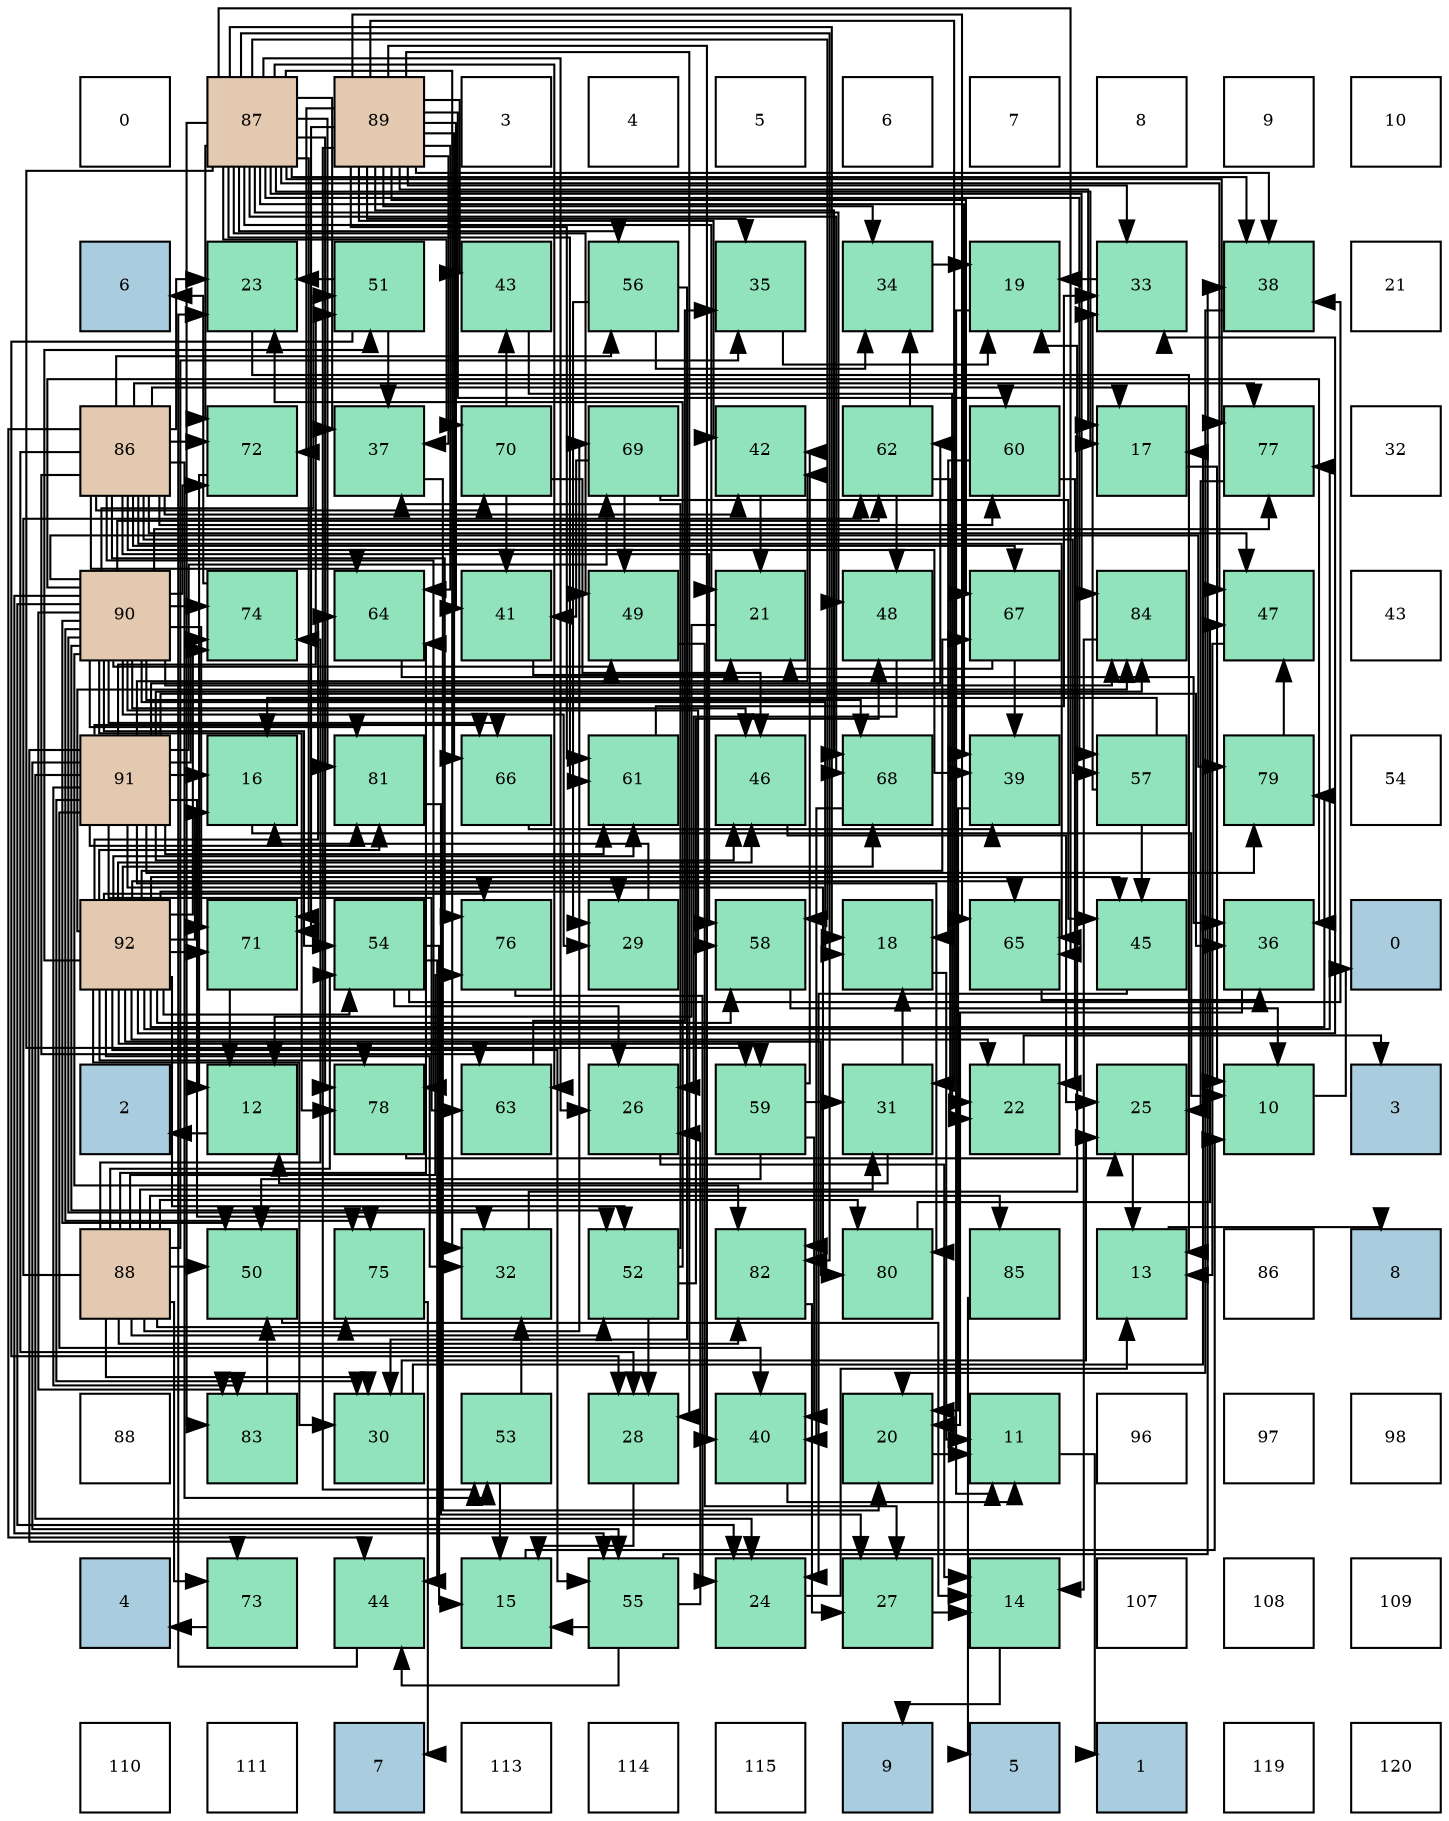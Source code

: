 digraph layout{
 rankdir=TB;
 splines=ortho;
 node [style=filled shape=square fixedsize=true width=0.6];
0[label="0", fontsize=8, fillcolor="#ffffff"];
1[label="87", fontsize=8, fillcolor="#e3c9af"];
2[label="89", fontsize=8, fillcolor="#e3c9af"];
3[label="3", fontsize=8, fillcolor="#ffffff"];
4[label="4", fontsize=8, fillcolor="#ffffff"];
5[label="5", fontsize=8, fillcolor="#ffffff"];
6[label="6", fontsize=8, fillcolor="#ffffff"];
7[label="7", fontsize=8, fillcolor="#ffffff"];
8[label="8", fontsize=8, fillcolor="#ffffff"];
9[label="9", fontsize=8, fillcolor="#ffffff"];
10[label="10", fontsize=8, fillcolor="#ffffff"];
11[label="6", fontsize=8, fillcolor="#a9ccde"];
12[label="23", fontsize=8, fillcolor="#91e3bb"];
13[label="51", fontsize=8, fillcolor="#91e3bb"];
14[label="43", fontsize=8, fillcolor="#91e3bb"];
15[label="56", fontsize=8, fillcolor="#91e3bb"];
16[label="35", fontsize=8, fillcolor="#91e3bb"];
17[label="34", fontsize=8, fillcolor="#91e3bb"];
18[label="19", fontsize=8, fillcolor="#91e3bb"];
19[label="33", fontsize=8, fillcolor="#91e3bb"];
20[label="38", fontsize=8, fillcolor="#91e3bb"];
21[label="21", fontsize=8, fillcolor="#ffffff"];
22[label="86", fontsize=8, fillcolor="#e3c9af"];
23[label="72", fontsize=8, fillcolor="#91e3bb"];
24[label="37", fontsize=8, fillcolor="#91e3bb"];
25[label="70", fontsize=8, fillcolor="#91e3bb"];
26[label="69", fontsize=8, fillcolor="#91e3bb"];
27[label="42", fontsize=8, fillcolor="#91e3bb"];
28[label="62", fontsize=8, fillcolor="#91e3bb"];
29[label="60", fontsize=8, fillcolor="#91e3bb"];
30[label="17", fontsize=8, fillcolor="#91e3bb"];
31[label="77", fontsize=8, fillcolor="#91e3bb"];
32[label="32", fontsize=8, fillcolor="#ffffff"];
33[label="90", fontsize=8, fillcolor="#e3c9af"];
34[label="74", fontsize=8, fillcolor="#91e3bb"];
35[label="64", fontsize=8, fillcolor="#91e3bb"];
36[label="41", fontsize=8, fillcolor="#91e3bb"];
37[label="49", fontsize=8, fillcolor="#91e3bb"];
38[label="21", fontsize=8, fillcolor="#91e3bb"];
39[label="48", fontsize=8, fillcolor="#91e3bb"];
40[label="67", fontsize=8, fillcolor="#91e3bb"];
41[label="84", fontsize=8, fillcolor="#91e3bb"];
42[label="47", fontsize=8, fillcolor="#91e3bb"];
43[label="43", fontsize=8, fillcolor="#ffffff"];
44[label="91", fontsize=8, fillcolor="#e3c9af"];
45[label="16", fontsize=8, fillcolor="#91e3bb"];
46[label="81", fontsize=8, fillcolor="#91e3bb"];
47[label="66", fontsize=8, fillcolor="#91e3bb"];
48[label="61", fontsize=8, fillcolor="#91e3bb"];
49[label="46", fontsize=8, fillcolor="#91e3bb"];
50[label="68", fontsize=8, fillcolor="#91e3bb"];
51[label="39", fontsize=8, fillcolor="#91e3bb"];
52[label="57", fontsize=8, fillcolor="#91e3bb"];
53[label="79", fontsize=8, fillcolor="#91e3bb"];
54[label="54", fontsize=8, fillcolor="#ffffff"];
55[label="92", fontsize=8, fillcolor="#e3c9af"];
56[label="71", fontsize=8, fillcolor="#91e3bb"];
57[label="54", fontsize=8, fillcolor="#91e3bb"];
58[label="76", fontsize=8, fillcolor="#91e3bb"];
59[label="29", fontsize=8, fillcolor="#91e3bb"];
60[label="58", fontsize=8, fillcolor="#91e3bb"];
61[label="18", fontsize=8, fillcolor="#91e3bb"];
62[label="65", fontsize=8, fillcolor="#91e3bb"];
63[label="45", fontsize=8, fillcolor="#91e3bb"];
64[label="36", fontsize=8, fillcolor="#91e3bb"];
65[label="0", fontsize=8, fillcolor="#a9ccde"];
66[label="2", fontsize=8, fillcolor="#a9ccde"];
67[label="12", fontsize=8, fillcolor="#91e3bb"];
68[label="78", fontsize=8, fillcolor="#91e3bb"];
69[label="63", fontsize=8, fillcolor="#91e3bb"];
70[label="26", fontsize=8, fillcolor="#91e3bb"];
71[label="59", fontsize=8, fillcolor="#91e3bb"];
72[label="31", fontsize=8, fillcolor="#91e3bb"];
73[label="22", fontsize=8, fillcolor="#91e3bb"];
74[label="25", fontsize=8, fillcolor="#91e3bb"];
75[label="10", fontsize=8, fillcolor="#91e3bb"];
76[label="3", fontsize=8, fillcolor="#a9ccde"];
77[label="88", fontsize=8, fillcolor="#e3c9af"];
78[label="50", fontsize=8, fillcolor="#91e3bb"];
79[label="75", fontsize=8, fillcolor="#91e3bb"];
80[label="32", fontsize=8, fillcolor="#91e3bb"];
81[label="52", fontsize=8, fillcolor="#91e3bb"];
82[label="82", fontsize=8, fillcolor="#91e3bb"];
83[label="80", fontsize=8, fillcolor="#91e3bb"];
84[label="85", fontsize=8, fillcolor="#91e3bb"];
85[label="13", fontsize=8, fillcolor="#91e3bb"];
86[label="86", fontsize=8, fillcolor="#ffffff"];
87[label="8", fontsize=8, fillcolor="#a9ccde"];
88[label="88", fontsize=8, fillcolor="#ffffff"];
89[label="83", fontsize=8, fillcolor="#91e3bb"];
90[label="30", fontsize=8, fillcolor="#91e3bb"];
91[label="53", fontsize=8, fillcolor="#91e3bb"];
92[label="28", fontsize=8, fillcolor="#91e3bb"];
93[label="40", fontsize=8, fillcolor="#91e3bb"];
94[label="20", fontsize=8, fillcolor="#91e3bb"];
95[label="11", fontsize=8, fillcolor="#91e3bb"];
96[label="96", fontsize=8, fillcolor="#ffffff"];
97[label="97", fontsize=8, fillcolor="#ffffff"];
98[label="98", fontsize=8, fillcolor="#ffffff"];
99[label="4", fontsize=8, fillcolor="#a9ccde"];
100[label="73", fontsize=8, fillcolor="#91e3bb"];
101[label="44", fontsize=8, fillcolor="#91e3bb"];
102[label="15", fontsize=8, fillcolor="#91e3bb"];
103[label="55", fontsize=8, fillcolor="#91e3bb"];
104[label="24", fontsize=8, fillcolor="#91e3bb"];
105[label="27", fontsize=8, fillcolor="#91e3bb"];
106[label="14", fontsize=8, fillcolor="#91e3bb"];
107[label="107", fontsize=8, fillcolor="#ffffff"];
108[label="108", fontsize=8, fillcolor="#ffffff"];
109[label="109", fontsize=8, fillcolor="#ffffff"];
110[label="110", fontsize=8, fillcolor="#ffffff"];
111[label="111", fontsize=8, fillcolor="#ffffff"];
112[label="7", fontsize=8, fillcolor="#a9ccde"];
113[label="113", fontsize=8, fillcolor="#ffffff"];
114[label="114", fontsize=8, fillcolor="#ffffff"];
115[label="115", fontsize=8, fillcolor="#ffffff"];
116[label="9", fontsize=8, fillcolor="#a9ccde"];
117[label="5", fontsize=8, fillcolor="#a9ccde"];
118[label="1", fontsize=8, fillcolor="#a9ccde"];
119[label="119", fontsize=8, fillcolor="#ffffff"];
120[label="120", fontsize=8, fillcolor="#ffffff"];
edge [constraint=false, style=vis];75 -> 65;
95 -> 118;
67 -> 66;
85 -> 87;
106 -> 116;
102 -> 75;
45 -> 75;
30 -> 75;
61 -> 95;
18 -> 95;
94 -> 95;
38 -> 67;
73 -> 76;
12 -> 85;
104 -> 85;
74 -> 85;
70 -> 106;
105 -> 106;
92 -> 102;
59 -> 45;
90 -> 30;
90 -> 74;
72 -> 67;
72 -> 61;
80 -> 18;
19 -> 18;
17 -> 18;
16 -> 18;
64 -> 94;
24 -> 94;
20 -> 94;
51 -> 94;
93 -> 95;
36 -> 38;
27 -> 38;
14 -> 73;
101 -> 12;
63 -> 104;
49 -> 74;
42 -> 85;
39 -> 70;
37 -> 105;
78 -> 106;
13 -> 12;
13 -> 92;
13 -> 24;
81 -> 12;
81 -> 92;
81 -> 24;
81 -> 39;
91 -> 102;
91 -> 80;
57 -> 102;
57 -> 70;
57 -> 20;
57 -> 101;
103 -> 102;
103 -> 70;
103 -> 20;
103 -> 101;
15 -> 59;
15 -> 90;
15 -> 17;
52 -> 45;
52 -> 19;
52 -> 63;
60 -> 75;
71 -> 72;
71 -> 93;
71 -> 27;
71 -> 78;
29 -> 61;
29 -> 73;
48 -> 19;
28 -> 73;
28 -> 17;
28 -> 39;
69 -> 16;
35 -> 64;
62 -> 64;
47 -> 51;
40 -> 38;
40 -> 51;
50 -> 93;
26 -> 36;
26 -> 63;
26 -> 37;
25 -> 36;
25 -> 14;
25 -> 49;
56 -> 67;
23 -> 67;
100 -> 99;
34 -> 11;
79 -> 112;
58 -> 104;
31 -> 74;
68 -> 74;
53 -> 42;
83 -> 42;
46 -> 105;
82 -> 105;
89 -> 78;
41 -> 106;
84 -> 117;
22 -> 30;
22 -> 12;
22 -> 92;
22 -> 51;
22 -> 27;
22 -> 101;
22 -> 42;
22 -> 91;
22 -> 15;
22 -> 52;
22 -> 60;
22 -> 29;
22 -> 69;
22 -> 35;
22 -> 62;
22 -> 40;
22 -> 25;
22 -> 23;
22 -> 58;
22 -> 31;
22 -> 68;
1 -> 30;
1 -> 61;
1 -> 38;
1 -> 70;
1 -> 80;
1 -> 24;
1 -> 20;
1 -> 51;
1 -> 42;
1 -> 39;
1 -> 37;
1 -> 15;
1 -> 52;
1 -> 60;
1 -> 71;
1 -> 48;
1 -> 69;
1 -> 62;
1 -> 50;
1 -> 25;
1 -> 56;
1 -> 23;
1 -> 31;
1 -> 68;
1 -> 46;
1 -> 82;
1 -> 89;
1 -> 41;
77 -> 90;
77 -> 72;
77 -> 16;
77 -> 78;
77 -> 81;
77 -> 57;
77 -> 28;
77 -> 35;
77 -> 26;
77 -> 100;
77 -> 34;
77 -> 79;
77 -> 58;
77 -> 83;
77 -> 82;
77 -> 84;
2 -> 30;
2 -> 92;
2 -> 72;
2 -> 19;
2 -> 17;
2 -> 16;
2 -> 24;
2 -> 20;
2 -> 93;
2 -> 36;
2 -> 27;
2 -> 14;
2 -> 91;
2 -> 29;
2 -> 48;
2 -> 35;
2 -> 62;
2 -> 47;
2 -> 40;
2 -> 50;
2 -> 56;
2 -> 23;
33 -> 61;
33 -> 104;
33 -> 59;
33 -> 80;
33 -> 64;
33 -> 49;
33 -> 37;
33 -> 78;
33 -> 13;
33 -> 81;
33 -> 57;
33 -> 103;
33 -> 60;
33 -> 28;
33 -> 47;
33 -> 50;
33 -> 56;
33 -> 23;
33 -> 34;
33 -> 79;
33 -> 31;
33 -> 68;
33 -> 53;
33 -> 46;
33 -> 82;
33 -> 89;
33 -> 41;
44 -> 45;
44 -> 104;
44 -> 90;
44 -> 64;
44 -> 93;
44 -> 27;
44 -> 49;
44 -> 13;
44 -> 103;
44 -> 48;
44 -> 28;
44 -> 69;
44 -> 47;
44 -> 26;
44 -> 100;
44 -> 34;
44 -> 79;
44 -> 53;
44 -> 83;
44 -> 46;
44 -> 82;
44 -> 89;
44 -> 41;
55 -> 45;
55 -> 73;
55 -> 59;
55 -> 90;
55 -> 80;
55 -> 19;
55 -> 63;
55 -> 49;
55 -> 13;
55 -> 81;
55 -> 57;
55 -> 103;
55 -> 60;
55 -> 71;
55 -> 48;
55 -> 35;
55 -> 62;
55 -> 40;
55 -> 50;
55 -> 56;
55 -> 34;
55 -> 58;
55 -> 31;
55 -> 68;
55 -> 53;
55 -> 83;
55 -> 46;
55 -> 41;
edge [constraint=true, style=invis];
0 -> 11 -> 22 -> 33 -> 44 -> 55 -> 66 -> 77 -> 88 -> 99 -> 110;
1 -> 12 -> 23 -> 34 -> 45 -> 56 -> 67 -> 78 -> 89 -> 100 -> 111;
2 -> 13 -> 24 -> 35 -> 46 -> 57 -> 68 -> 79 -> 90 -> 101 -> 112;
3 -> 14 -> 25 -> 36 -> 47 -> 58 -> 69 -> 80 -> 91 -> 102 -> 113;
4 -> 15 -> 26 -> 37 -> 48 -> 59 -> 70 -> 81 -> 92 -> 103 -> 114;
5 -> 16 -> 27 -> 38 -> 49 -> 60 -> 71 -> 82 -> 93 -> 104 -> 115;
6 -> 17 -> 28 -> 39 -> 50 -> 61 -> 72 -> 83 -> 94 -> 105 -> 116;
7 -> 18 -> 29 -> 40 -> 51 -> 62 -> 73 -> 84 -> 95 -> 106 -> 117;
8 -> 19 -> 30 -> 41 -> 52 -> 63 -> 74 -> 85 -> 96 -> 107 -> 118;
9 -> 20 -> 31 -> 42 -> 53 -> 64 -> 75 -> 86 -> 97 -> 108 -> 119;
10 -> 21 -> 32 -> 43 -> 54 -> 65 -> 76 -> 87 -> 98 -> 109 -> 120;
rank = same {0 -> 1 -> 2 -> 3 -> 4 -> 5 -> 6 -> 7 -> 8 -> 9 -> 10};
rank = same {11 -> 12 -> 13 -> 14 -> 15 -> 16 -> 17 -> 18 -> 19 -> 20 -> 21};
rank = same {22 -> 23 -> 24 -> 25 -> 26 -> 27 -> 28 -> 29 -> 30 -> 31 -> 32};
rank = same {33 -> 34 -> 35 -> 36 -> 37 -> 38 -> 39 -> 40 -> 41 -> 42 -> 43};
rank = same {44 -> 45 -> 46 -> 47 -> 48 -> 49 -> 50 -> 51 -> 52 -> 53 -> 54};
rank = same {55 -> 56 -> 57 -> 58 -> 59 -> 60 -> 61 -> 62 -> 63 -> 64 -> 65};
rank = same {66 -> 67 -> 68 -> 69 -> 70 -> 71 -> 72 -> 73 -> 74 -> 75 -> 76};
rank = same {77 -> 78 -> 79 -> 80 -> 81 -> 82 -> 83 -> 84 -> 85 -> 86 -> 87};
rank = same {88 -> 89 -> 90 -> 91 -> 92 -> 93 -> 94 -> 95 -> 96 -> 97 -> 98};
rank = same {99 -> 100 -> 101 -> 102 -> 103 -> 104 -> 105 -> 106 -> 107 -> 108 -> 109};
rank = same {110 -> 111 -> 112 -> 113 -> 114 -> 115 -> 116 -> 117 -> 118 -> 119 -> 120};
}